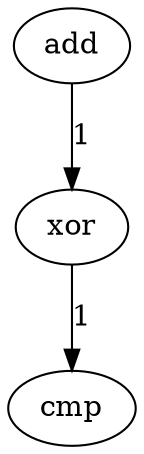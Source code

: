 Digraph G {
"A" [label = "add", csymb="add", options="root"]
"B" [label = "xor", csymb="xor"]
"C" [label = "cmp", csymb="cmp"]
"A" -> "B" [label = "1"]
"B" -> "C" [label = "1"]
}
